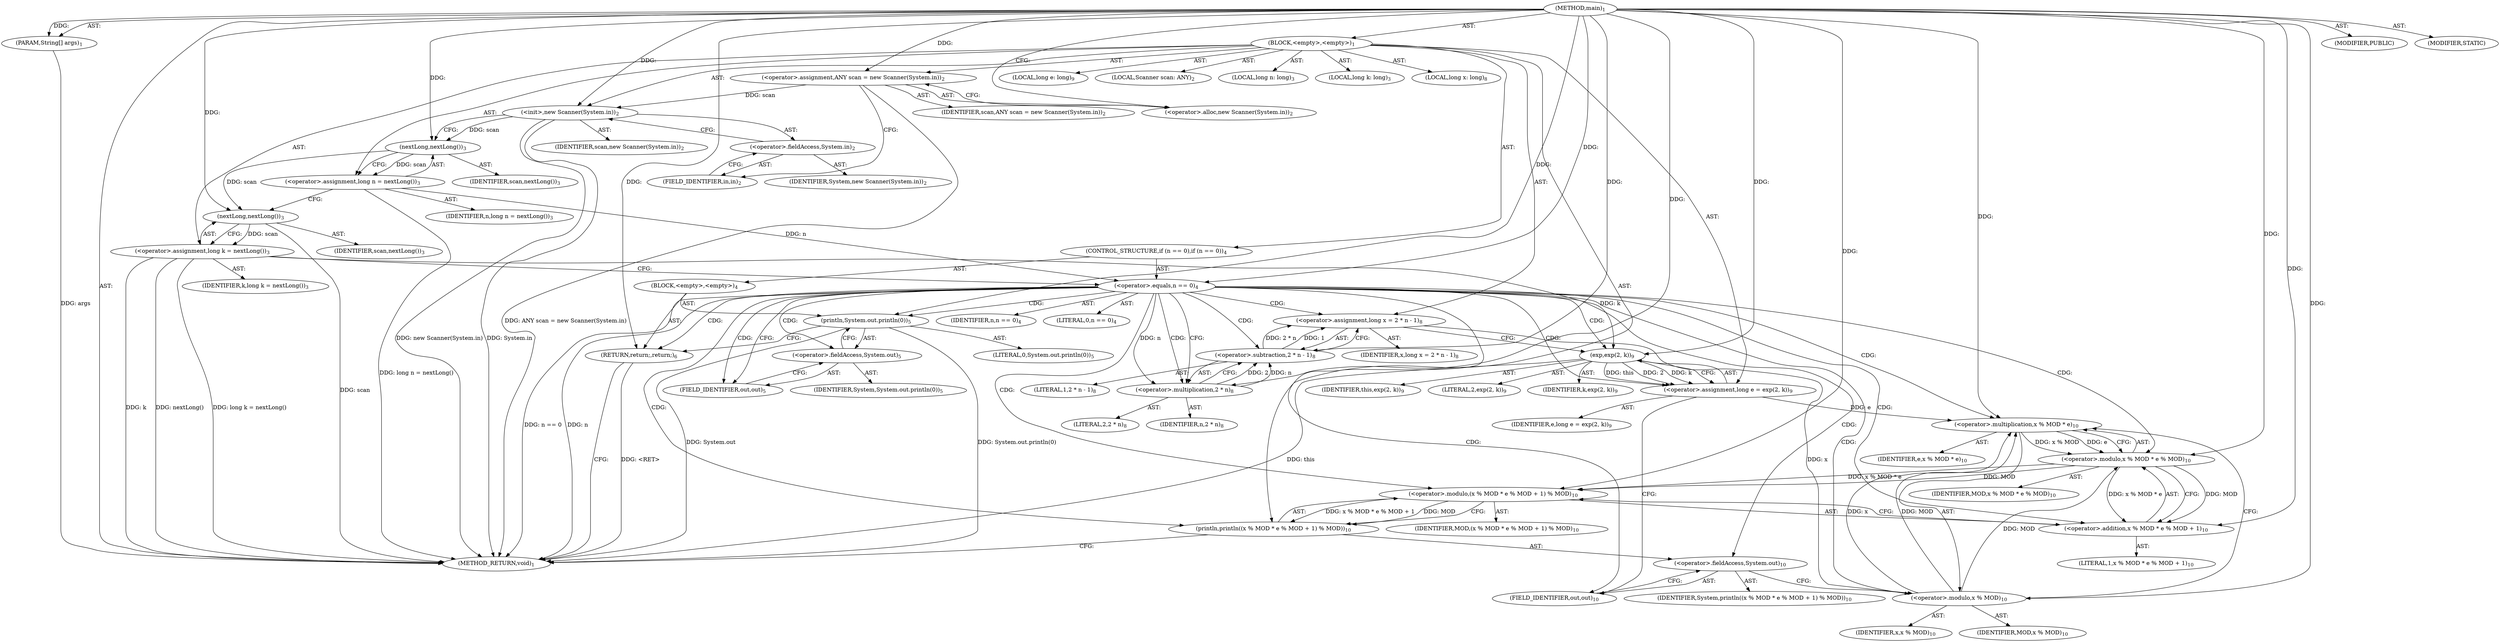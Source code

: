 digraph "main" {  
"19" [label = <(METHOD,main)<SUB>1</SUB>> ]
"20" [label = <(PARAM,String[] args)<SUB>1</SUB>> ]
"21" [label = <(BLOCK,&lt;empty&gt;,&lt;empty&gt;)<SUB>1</SUB>> ]
"4" [label = <(LOCAL,Scanner scan: ANY)<SUB>2</SUB>> ]
"22" [label = <(&lt;operator&gt;.assignment,ANY scan = new Scanner(System.in))<SUB>2</SUB>> ]
"23" [label = <(IDENTIFIER,scan,ANY scan = new Scanner(System.in))<SUB>2</SUB>> ]
"24" [label = <(&lt;operator&gt;.alloc,new Scanner(System.in))<SUB>2</SUB>> ]
"25" [label = <(&lt;init&gt;,new Scanner(System.in))<SUB>2</SUB>> ]
"3" [label = <(IDENTIFIER,scan,new Scanner(System.in))<SUB>2</SUB>> ]
"26" [label = <(&lt;operator&gt;.fieldAccess,System.in)<SUB>2</SUB>> ]
"27" [label = <(IDENTIFIER,System,new Scanner(System.in))<SUB>2</SUB>> ]
"28" [label = <(FIELD_IDENTIFIER,in,in)<SUB>2</SUB>> ]
"29" [label = <(LOCAL,long n: long)<SUB>3</SUB>> ]
"30" [label = <(LOCAL,long k: long)<SUB>3</SUB>> ]
"31" [label = <(&lt;operator&gt;.assignment,long n = nextLong())<SUB>3</SUB>> ]
"32" [label = <(IDENTIFIER,n,long n = nextLong())<SUB>3</SUB>> ]
"33" [label = <(nextLong,nextLong())<SUB>3</SUB>> ]
"34" [label = <(IDENTIFIER,scan,nextLong())<SUB>3</SUB>> ]
"35" [label = <(&lt;operator&gt;.assignment,long k = nextLong())<SUB>3</SUB>> ]
"36" [label = <(IDENTIFIER,k,long k = nextLong())<SUB>3</SUB>> ]
"37" [label = <(nextLong,nextLong())<SUB>3</SUB>> ]
"38" [label = <(IDENTIFIER,scan,nextLong())<SUB>3</SUB>> ]
"39" [label = <(CONTROL_STRUCTURE,if (n == 0),if (n == 0))<SUB>4</SUB>> ]
"40" [label = <(&lt;operator&gt;.equals,n == 0)<SUB>4</SUB>> ]
"41" [label = <(IDENTIFIER,n,n == 0)<SUB>4</SUB>> ]
"42" [label = <(LITERAL,0,n == 0)<SUB>4</SUB>> ]
"43" [label = <(BLOCK,&lt;empty&gt;,&lt;empty&gt;)<SUB>4</SUB>> ]
"44" [label = <(println,System.out.println(0))<SUB>5</SUB>> ]
"45" [label = <(&lt;operator&gt;.fieldAccess,System.out)<SUB>5</SUB>> ]
"46" [label = <(IDENTIFIER,System,System.out.println(0))<SUB>5</SUB>> ]
"47" [label = <(FIELD_IDENTIFIER,out,out)<SUB>5</SUB>> ]
"48" [label = <(LITERAL,0,System.out.println(0))<SUB>5</SUB>> ]
"49" [label = <(RETURN,return;,return;)<SUB>6</SUB>> ]
"50" [label = <(LOCAL,long x: long)<SUB>8</SUB>> ]
"51" [label = <(&lt;operator&gt;.assignment,long x = 2 * n - 1)<SUB>8</SUB>> ]
"52" [label = <(IDENTIFIER,x,long x = 2 * n - 1)<SUB>8</SUB>> ]
"53" [label = <(&lt;operator&gt;.subtraction,2 * n - 1)<SUB>8</SUB>> ]
"54" [label = <(&lt;operator&gt;.multiplication,2 * n)<SUB>8</SUB>> ]
"55" [label = <(LITERAL,2,2 * n)<SUB>8</SUB>> ]
"56" [label = <(IDENTIFIER,n,2 * n)<SUB>8</SUB>> ]
"57" [label = <(LITERAL,1,2 * n - 1)<SUB>8</SUB>> ]
"58" [label = <(LOCAL,long e: long)<SUB>9</SUB>> ]
"59" [label = <(&lt;operator&gt;.assignment,long e = exp(2, k))<SUB>9</SUB>> ]
"60" [label = <(IDENTIFIER,e,long e = exp(2, k))<SUB>9</SUB>> ]
"61" [label = <(exp,exp(2, k))<SUB>9</SUB>> ]
"62" [label = <(IDENTIFIER,this,exp(2, k))<SUB>9</SUB>> ]
"63" [label = <(LITERAL,2,exp(2, k))<SUB>9</SUB>> ]
"64" [label = <(IDENTIFIER,k,exp(2, k))<SUB>9</SUB>> ]
"65" [label = <(println,println((x % MOD * e % MOD + 1) % MOD))<SUB>10</SUB>> ]
"66" [label = <(&lt;operator&gt;.fieldAccess,System.out)<SUB>10</SUB>> ]
"67" [label = <(IDENTIFIER,System,println((x % MOD * e % MOD + 1) % MOD))<SUB>10</SUB>> ]
"68" [label = <(FIELD_IDENTIFIER,out,out)<SUB>10</SUB>> ]
"69" [label = <(&lt;operator&gt;.modulo,(x % MOD * e % MOD + 1) % MOD)<SUB>10</SUB>> ]
"70" [label = <(&lt;operator&gt;.addition,x % MOD * e % MOD + 1)<SUB>10</SUB>> ]
"71" [label = <(&lt;operator&gt;.modulo,x % MOD * e % MOD)<SUB>10</SUB>> ]
"72" [label = <(&lt;operator&gt;.multiplication,x % MOD * e)<SUB>10</SUB>> ]
"73" [label = <(&lt;operator&gt;.modulo,x % MOD)<SUB>10</SUB>> ]
"74" [label = <(IDENTIFIER,x,x % MOD)<SUB>10</SUB>> ]
"75" [label = <(IDENTIFIER,MOD,x % MOD)<SUB>10</SUB>> ]
"76" [label = <(IDENTIFIER,e,x % MOD * e)<SUB>10</SUB>> ]
"77" [label = <(IDENTIFIER,MOD,x % MOD * e % MOD)<SUB>10</SUB>> ]
"78" [label = <(LITERAL,1,x % MOD * e % MOD + 1)<SUB>10</SUB>> ]
"79" [label = <(IDENTIFIER,MOD,(x % MOD * e % MOD + 1) % MOD)<SUB>10</SUB>> ]
"80" [label = <(MODIFIER,PUBLIC)> ]
"81" [label = <(MODIFIER,STATIC)> ]
"82" [label = <(METHOD_RETURN,void)<SUB>1</SUB>> ]
  "19" -> "20"  [ label = "AST: "] 
  "19" -> "21"  [ label = "AST: "] 
  "19" -> "80"  [ label = "AST: "] 
  "19" -> "81"  [ label = "AST: "] 
  "19" -> "82"  [ label = "AST: "] 
  "21" -> "4"  [ label = "AST: "] 
  "21" -> "22"  [ label = "AST: "] 
  "21" -> "25"  [ label = "AST: "] 
  "21" -> "29"  [ label = "AST: "] 
  "21" -> "30"  [ label = "AST: "] 
  "21" -> "31"  [ label = "AST: "] 
  "21" -> "35"  [ label = "AST: "] 
  "21" -> "39"  [ label = "AST: "] 
  "21" -> "50"  [ label = "AST: "] 
  "21" -> "51"  [ label = "AST: "] 
  "21" -> "58"  [ label = "AST: "] 
  "21" -> "59"  [ label = "AST: "] 
  "21" -> "65"  [ label = "AST: "] 
  "22" -> "23"  [ label = "AST: "] 
  "22" -> "24"  [ label = "AST: "] 
  "25" -> "3"  [ label = "AST: "] 
  "25" -> "26"  [ label = "AST: "] 
  "26" -> "27"  [ label = "AST: "] 
  "26" -> "28"  [ label = "AST: "] 
  "31" -> "32"  [ label = "AST: "] 
  "31" -> "33"  [ label = "AST: "] 
  "33" -> "34"  [ label = "AST: "] 
  "35" -> "36"  [ label = "AST: "] 
  "35" -> "37"  [ label = "AST: "] 
  "37" -> "38"  [ label = "AST: "] 
  "39" -> "40"  [ label = "AST: "] 
  "39" -> "43"  [ label = "AST: "] 
  "40" -> "41"  [ label = "AST: "] 
  "40" -> "42"  [ label = "AST: "] 
  "43" -> "44"  [ label = "AST: "] 
  "43" -> "49"  [ label = "AST: "] 
  "44" -> "45"  [ label = "AST: "] 
  "44" -> "48"  [ label = "AST: "] 
  "45" -> "46"  [ label = "AST: "] 
  "45" -> "47"  [ label = "AST: "] 
  "51" -> "52"  [ label = "AST: "] 
  "51" -> "53"  [ label = "AST: "] 
  "53" -> "54"  [ label = "AST: "] 
  "53" -> "57"  [ label = "AST: "] 
  "54" -> "55"  [ label = "AST: "] 
  "54" -> "56"  [ label = "AST: "] 
  "59" -> "60"  [ label = "AST: "] 
  "59" -> "61"  [ label = "AST: "] 
  "61" -> "62"  [ label = "AST: "] 
  "61" -> "63"  [ label = "AST: "] 
  "61" -> "64"  [ label = "AST: "] 
  "65" -> "66"  [ label = "AST: "] 
  "65" -> "69"  [ label = "AST: "] 
  "66" -> "67"  [ label = "AST: "] 
  "66" -> "68"  [ label = "AST: "] 
  "69" -> "70"  [ label = "AST: "] 
  "69" -> "79"  [ label = "AST: "] 
  "70" -> "71"  [ label = "AST: "] 
  "70" -> "78"  [ label = "AST: "] 
  "71" -> "72"  [ label = "AST: "] 
  "71" -> "77"  [ label = "AST: "] 
  "72" -> "73"  [ label = "AST: "] 
  "72" -> "76"  [ label = "AST: "] 
  "73" -> "74"  [ label = "AST: "] 
  "73" -> "75"  [ label = "AST: "] 
  "22" -> "28"  [ label = "CFG: "] 
  "25" -> "33"  [ label = "CFG: "] 
  "31" -> "37"  [ label = "CFG: "] 
  "35" -> "40"  [ label = "CFG: "] 
  "51" -> "61"  [ label = "CFG: "] 
  "59" -> "68"  [ label = "CFG: "] 
  "65" -> "82"  [ label = "CFG: "] 
  "24" -> "22"  [ label = "CFG: "] 
  "26" -> "25"  [ label = "CFG: "] 
  "33" -> "31"  [ label = "CFG: "] 
  "37" -> "35"  [ label = "CFG: "] 
  "40" -> "47"  [ label = "CFG: "] 
  "40" -> "54"  [ label = "CFG: "] 
  "53" -> "51"  [ label = "CFG: "] 
  "61" -> "59"  [ label = "CFG: "] 
  "66" -> "73"  [ label = "CFG: "] 
  "69" -> "65"  [ label = "CFG: "] 
  "28" -> "26"  [ label = "CFG: "] 
  "44" -> "49"  [ label = "CFG: "] 
  "49" -> "82"  [ label = "CFG: "] 
  "54" -> "53"  [ label = "CFG: "] 
  "68" -> "66"  [ label = "CFG: "] 
  "70" -> "69"  [ label = "CFG: "] 
  "45" -> "44"  [ label = "CFG: "] 
  "71" -> "70"  [ label = "CFG: "] 
  "47" -> "45"  [ label = "CFG: "] 
  "72" -> "71"  [ label = "CFG: "] 
  "73" -> "72"  [ label = "CFG: "] 
  "19" -> "24"  [ label = "CFG: "] 
  "49" -> "82"  [ label = "DDG: &lt;RET&gt;"] 
  "20" -> "82"  [ label = "DDG: args"] 
  "22" -> "82"  [ label = "DDG: ANY scan = new Scanner(System.in)"] 
  "25" -> "82"  [ label = "DDG: System.in"] 
  "25" -> "82"  [ label = "DDG: new Scanner(System.in)"] 
  "31" -> "82"  [ label = "DDG: long n = nextLong()"] 
  "35" -> "82"  [ label = "DDG: k"] 
  "37" -> "82"  [ label = "DDG: scan"] 
  "35" -> "82"  [ label = "DDG: nextLong()"] 
  "35" -> "82"  [ label = "DDG: long k = nextLong()"] 
  "40" -> "82"  [ label = "DDG: n"] 
  "40" -> "82"  [ label = "DDG: n == 0"] 
  "44" -> "82"  [ label = "DDG: System.out"] 
  "44" -> "82"  [ label = "DDG: System.out.println(0)"] 
  "61" -> "82"  [ label = "DDG: this"] 
  "19" -> "20"  [ label = "DDG: "] 
  "19" -> "22"  [ label = "DDG: "] 
  "33" -> "31"  [ label = "DDG: scan"] 
  "37" -> "35"  [ label = "DDG: scan"] 
  "53" -> "51"  [ label = "DDG: 2 * n"] 
  "53" -> "51"  [ label = "DDG: 1"] 
  "61" -> "59"  [ label = "DDG: this"] 
  "61" -> "59"  [ label = "DDG: 2"] 
  "61" -> "59"  [ label = "DDG: k"] 
  "22" -> "25"  [ label = "DDG: scan"] 
  "19" -> "25"  [ label = "DDG: "] 
  "69" -> "65"  [ label = "DDG: x % MOD * e % MOD + 1"] 
  "69" -> "65"  [ label = "DDG: MOD"] 
  "25" -> "33"  [ label = "DDG: scan"] 
  "19" -> "33"  [ label = "DDG: "] 
  "33" -> "37"  [ label = "DDG: scan"] 
  "19" -> "37"  [ label = "DDG: "] 
  "31" -> "40"  [ label = "DDG: n"] 
  "19" -> "40"  [ label = "DDG: "] 
  "19" -> "49"  [ label = "DDG: "] 
  "54" -> "53"  [ label = "DDG: 2"] 
  "54" -> "53"  [ label = "DDG: n"] 
  "19" -> "53"  [ label = "DDG: "] 
  "19" -> "61"  [ label = "DDG: "] 
  "35" -> "61"  [ label = "DDG: k"] 
  "71" -> "69"  [ label = "DDG: x % MOD * e"] 
  "71" -> "69"  [ label = "DDG: MOD"] 
  "19" -> "69"  [ label = "DDG: "] 
  "19" -> "44"  [ label = "DDG: "] 
  "19" -> "54"  [ label = "DDG: "] 
  "40" -> "54"  [ label = "DDG: n"] 
  "71" -> "70"  [ label = "DDG: x % MOD * e"] 
  "71" -> "70"  [ label = "DDG: MOD"] 
  "19" -> "70"  [ label = "DDG: "] 
  "72" -> "71"  [ label = "DDG: x % MOD"] 
  "72" -> "71"  [ label = "DDG: e"] 
  "73" -> "71"  [ label = "DDG: MOD"] 
  "19" -> "71"  [ label = "DDG: "] 
  "73" -> "72"  [ label = "DDG: x"] 
  "73" -> "72"  [ label = "DDG: MOD"] 
  "59" -> "72"  [ label = "DDG: e"] 
  "19" -> "72"  [ label = "DDG: "] 
  "51" -> "73"  [ label = "DDG: x"] 
  "19" -> "73"  [ label = "DDG: "] 
  "40" -> "47"  [ label = "CDG: "] 
  "40" -> "68"  [ label = "CDG: "] 
  "40" -> "49"  [ label = "CDG: "] 
  "40" -> "73"  [ label = "CDG: "] 
  "40" -> "61"  [ label = "CDG: "] 
  "40" -> "51"  [ label = "CDG: "] 
  "40" -> "66"  [ label = "CDG: "] 
  "40" -> "71"  [ label = "CDG: "] 
  "40" -> "53"  [ label = "CDG: "] 
  "40" -> "72"  [ label = "CDG: "] 
  "40" -> "69"  [ label = "CDG: "] 
  "40" -> "70"  [ label = "CDG: "] 
  "40" -> "45"  [ label = "CDG: "] 
  "40" -> "65"  [ label = "CDG: "] 
  "40" -> "59"  [ label = "CDG: "] 
  "40" -> "44"  [ label = "CDG: "] 
  "40" -> "54"  [ label = "CDG: "] 
}
